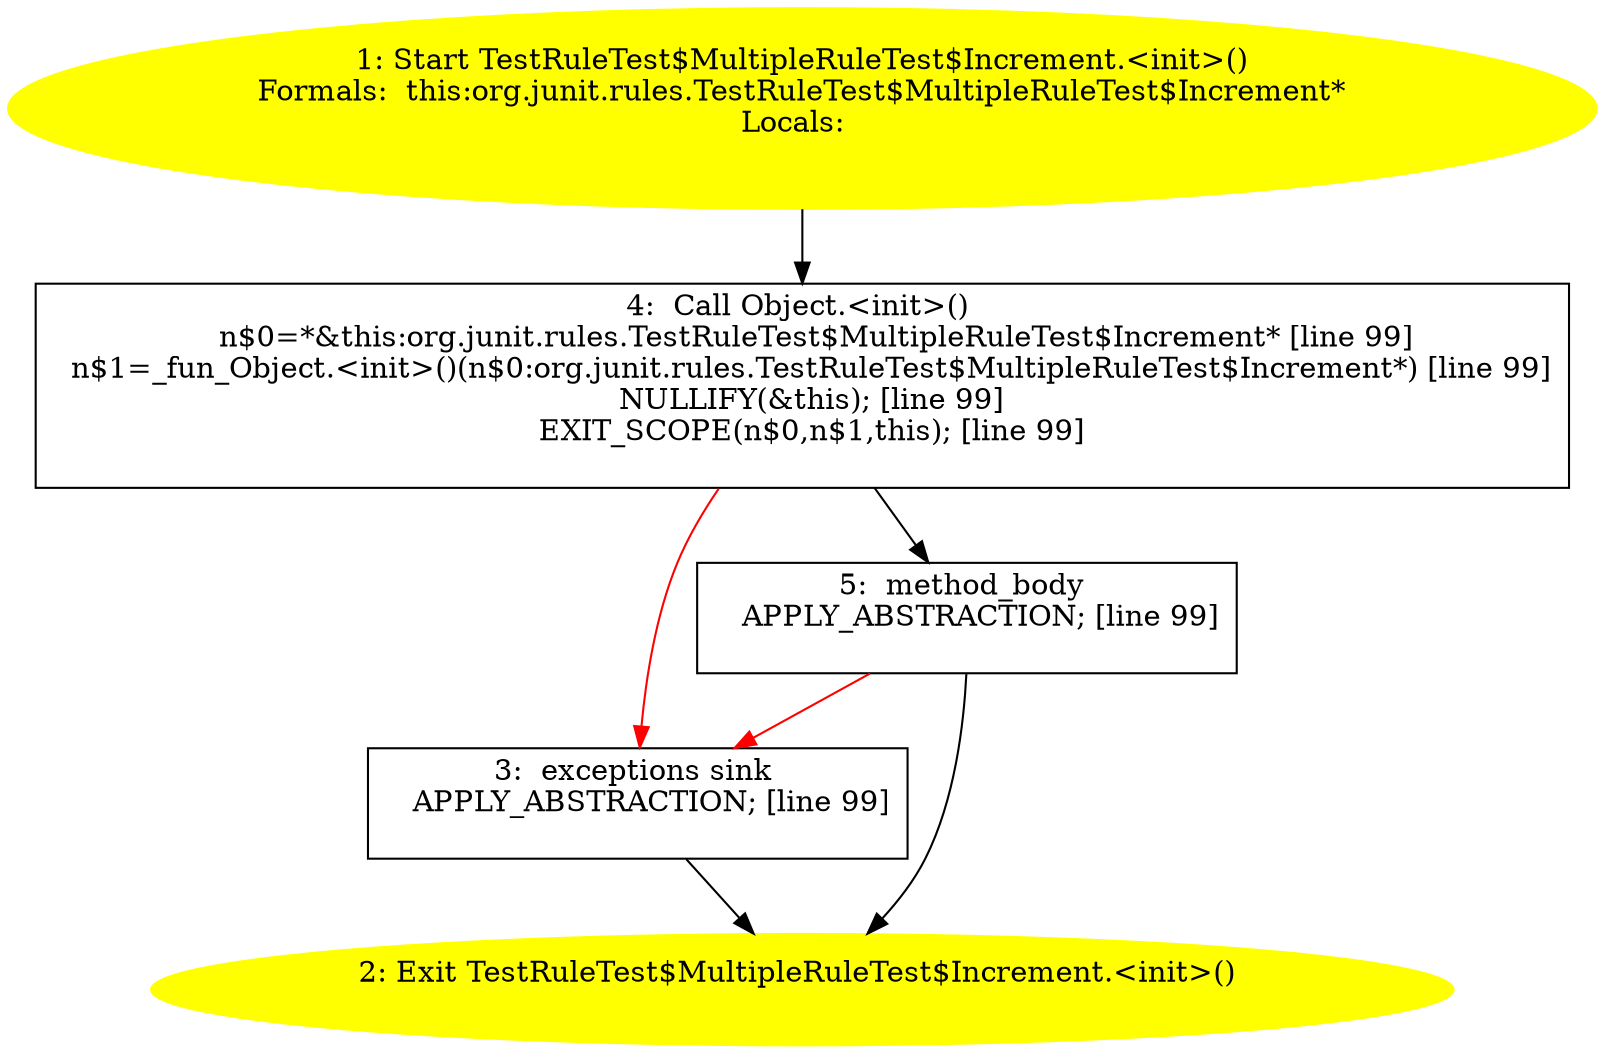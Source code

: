 /* @generated */
digraph cfg {
"org.junit.rules.TestRuleTest$MultipleRuleTest$Increment.<init>().a4531150ed411e91046fea89c45bb6a1_1" [label="1: Start TestRuleTest$MultipleRuleTest$Increment.<init>()\nFormals:  this:org.junit.rules.TestRuleTest$MultipleRuleTest$Increment*\nLocals:  \n  " color=yellow style=filled]
	

	 "org.junit.rules.TestRuleTest$MultipleRuleTest$Increment.<init>().a4531150ed411e91046fea89c45bb6a1_1" -> "org.junit.rules.TestRuleTest$MultipleRuleTest$Increment.<init>().a4531150ed411e91046fea89c45bb6a1_4" ;
"org.junit.rules.TestRuleTest$MultipleRuleTest$Increment.<init>().a4531150ed411e91046fea89c45bb6a1_2" [label="2: Exit TestRuleTest$MultipleRuleTest$Increment.<init>() \n  " color=yellow style=filled]
	

"org.junit.rules.TestRuleTest$MultipleRuleTest$Increment.<init>().a4531150ed411e91046fea89c45bb6a1_3" [label="3:  exceptions sink \n   APPLY_ABSTRACTION; [line 99]\n " shape="box"]
	

	 "org.junit.rules.TestRuleTest$MultipleRuleTest$Increment.<init>().a4531150ed411e91046fea89c45bb6a1_3" -> "org.junit.rules.TestRuleTest$MultipleRuleTest$Increment.<init>().a4531150ed411e91046fea89c45bb6a1_2" ;
"org.junit.rules.TestRuleTest$MultipleRuleTest$Increment.<init>().a4531150ed411e91046fea89c45bb6a1_4" [label="4:  Call Object.<init>() \n   n$0=*&this:org.junit.rules.TestRuleTest$MultipleRuleTest$Increment* [line 99]\n  n$1=_fun_Object.<init>()(n$0:org.junit.rules.TestRuleTest$MultipleRuleTest$Increment*) [line 99]\n  NULLIFY(&this); [line 99]\n  EXIT_SCOPE(n$0,n$1,this); [line 99]\n " shape="box"]
	

	 "org.junit.rules.TestRuleTest$MultipleRuleTest$Increment.<init>().a4531150ed411e91046fea89c45bb6a1_4" -> "org.junit.rules.TestRuleTest$MultipleRuleTest$Increment.<init>().a4531150ed411e91046fea89c45bb6a1_5" ;
	 "org.junit.rules.TestRuleTest$MultipleRuleTest$Increment.<init>().a4531150ed411e91046fea89c45bb6a1_4" -> "org.junit.rules.TestRuleTest$MultipleRuleTest$Increment.<init>().a4531150ed411e91046fea89c45bb6a1_3" [color="red" ];
"org.junit.rules.TestRuleTest$MultipleRuleTest$Increment.<init>().a4531150ed411e91046fea89c45bb6a1_5" [label="5:  method_body \n   APPLY_ABSTRACTION; [line 99]\n " shape="box"]
	

	 "org.junit.rules.TestRuleTest$MultipleRuleTest$Increment.<init>().a4531150ed411e91046fea89c45bb6a1_5" -> "org.junit.rules.TestRuleTest$MultipleRuleTest$Increment.<init>().a4531150ed411e91046fea89c45bb6a1_2" ;
	 "org.junit.rules.TestRuleTest$MultipleRuleTest$Increment.<init>().a4531150ed411e91046fea89c45bb6a1_5" -> "org.junit.rules.TestRuleTest$MultipleRuleTest$Increment.<init>().a4531150ed411e91046fea89c45bb6a1_3" [color="red" ];
}
